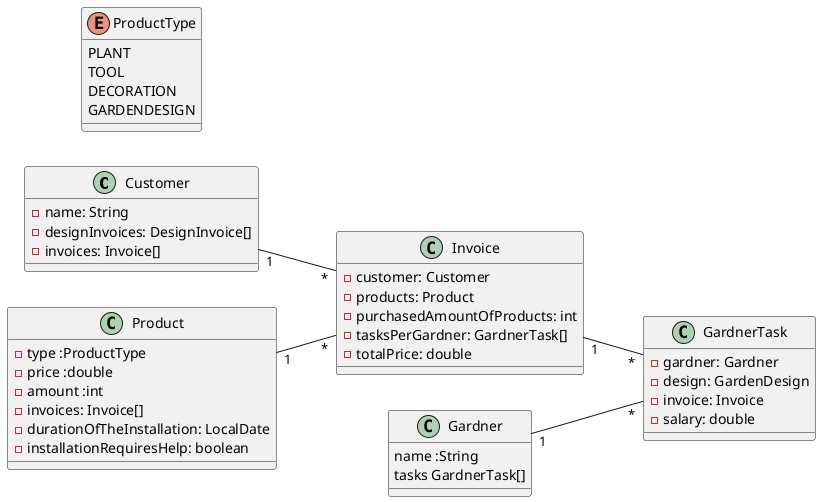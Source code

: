 @startuml
left to right direction
class Customer {
    - name: String
    - designInvoices: DesignInvoice[]
    - invoices: Invoice[]
}

class Gardner {
    name :String
    tasks GardnerTask[]

}
class Product {

 - type :ProductType
 - price :double
 - amount :int
 - invoices: Invoice[]
 - durationOfTheInstallation: LocalDate
 - installationRequiresHelp: boolean

}


enum ProductType {
    PLANT
    TOOL
    DECORATION
    GARDENDESIGN
}

class GardnerTask {
    - gardner: Gardner
    - design: GardenDesign
    - invoice: Invoice
    - salary: double
}
class Invoice  {
    - customer: Customer
    - products: Product
    - purchasedAmountOfProducts: int
    - tasksPerGardner: GardnerTask[]
    - totalPrice: double

}


Invoice "1" -- "*" GardnerTask
Gardner "1" -- "*" GardnerTask
Customer "1" -- "*" Invoice
Product "1" -- "*" Invoice

@enduml